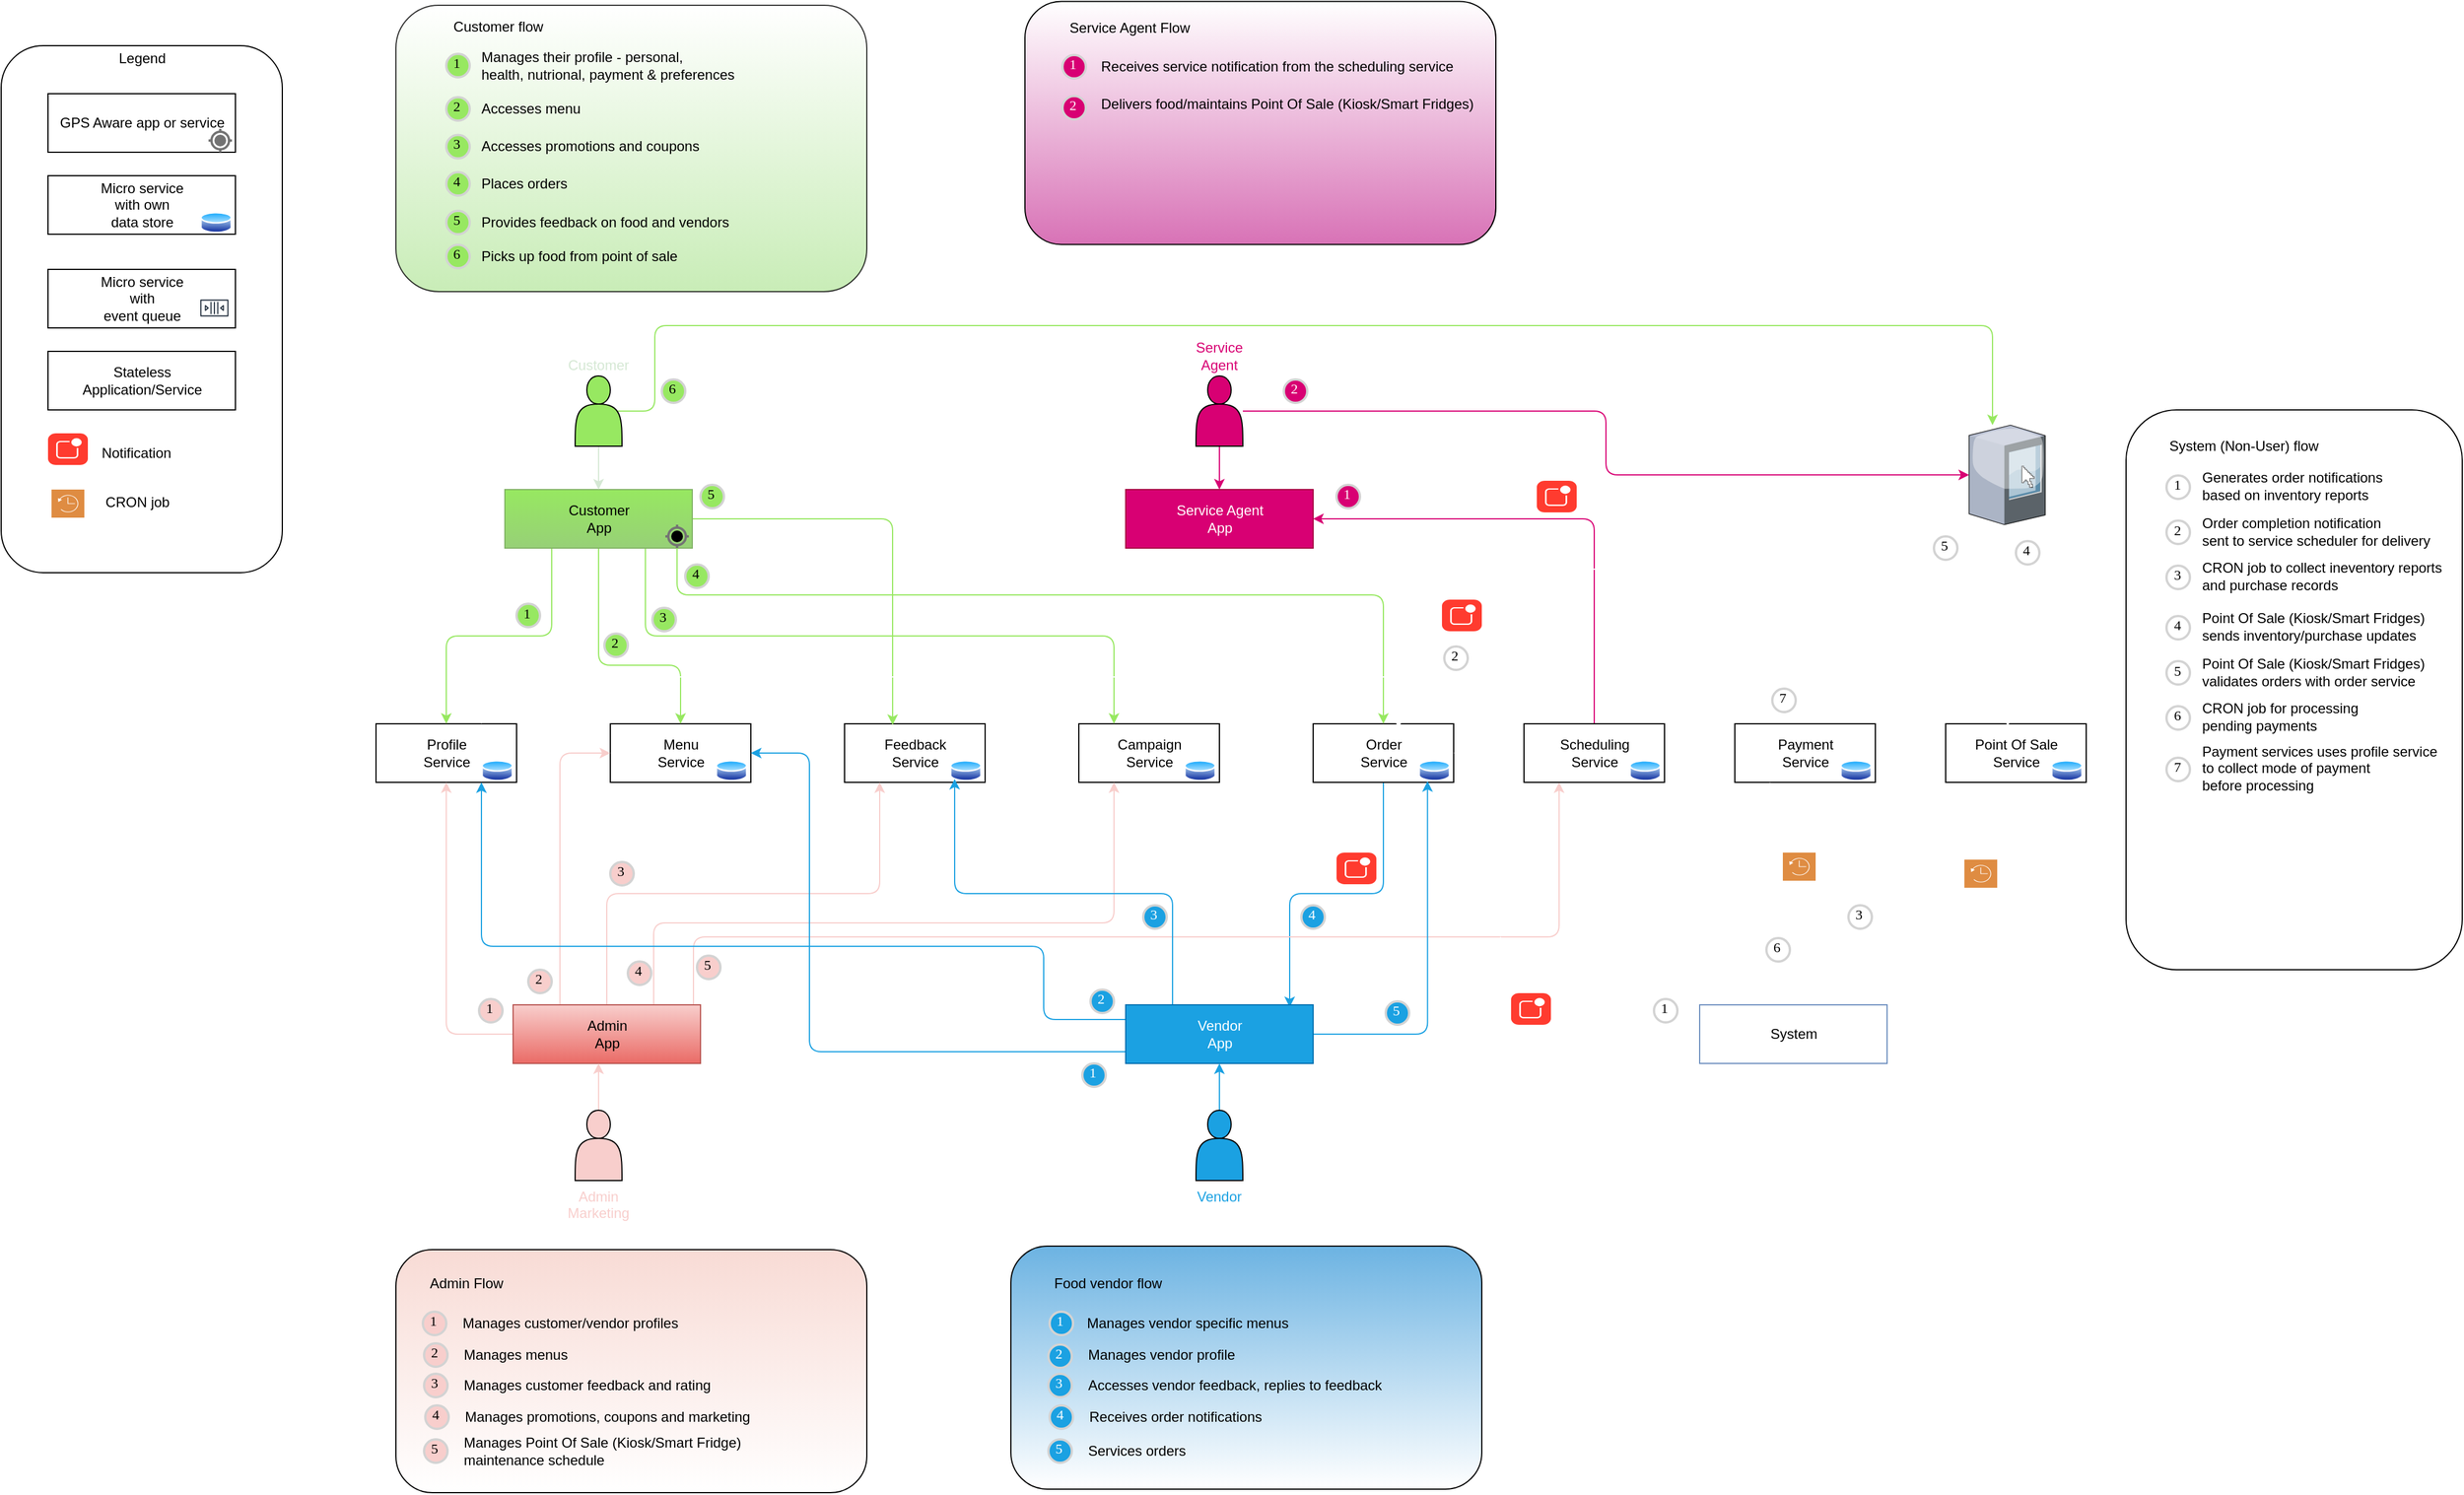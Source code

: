 <mxfile version="13.6.5">
    <diagram id="EafCfjscLrXSABuNNEOU" name="Page-1">
        <mxGraphModel dx="1949" dy="1140" grid="0" gridSize="10" guides="1" tooltips="1" connect="1" arrows="1" fold="1" page="1" pageScale="1" pageWidth="1920" pageHeight="1200" math="0" shadow="0">
            <root>
                <mxCell id="0"/>
                <mxCell id="1" parent="0"/>
                <mxCell id="66" value="" style="icon;html=1;labelBackgroundColor=none;labelPosition=center;verticalLabelPosition=bottom;align=center;verticalAlign=top;strokeColor=#000000;fillColor=#FFFFFF;fontColor=#FFFFFF;" parent="1" vertex="1">
                    <mxGeometry x="60" y="80" width="240" height="450" as="geometry"/>
                </mxCell>
                <mxCell id="67" value="Profile&lt;br&gt;Service" style="html=1;dashed=0;whitespace=wrap;strokeColor=#000000;fillColor=#FFFFFF;fontColor=#000000;" parent="1" vertex="1">
                    <mxGeometry x="380" y="659" width="120" height="50" as="geometry"/>
                </mxCell>
                <mxCell id="68" value="Menu&lt;br&gt;Service" style="html=1;dashed=0;whitespace=wrap;strokeColor=#000000;fillColor=#FFFFFF;fontColor=#000000;" parent="1" vertex="1">
                    <mxGeometry x="580" y="659" width="120" height="50" as="geometry"/>
                </mxCell>
                <mxCell id="69" value="" style="aspect=fixed;perimeter=ellipsePerimeter;html=1;align=center;shadow=0;dashed=0;spacingTop=3;image;image=img/lib/active_directory/database.svg;strokeColor=#000000;fillColor=#FFFFFF;fontColor=#000000;" parent="1" vertex="1">
                    <mxGeometry x="470" y="689" width="27.03" height="20" as="geometry"/>
                </mxCell>
                <mxCell id="70" value="" style="aspect=fixed;perimeter=ellipsePerimeter;html=1;align=center;shadow=0;dashed=0;spacingTop=3;image;image=img/lib/active_directory/database.svg;strokeColor=#000000;fillColor=#FFFFFF;fontColor=#000000;" parent="1" vertex="1">
                    <mxGeometry x="670" y="689" width="27.03" height="20" as="geometry"/>
                </mxCell>
                <mxCell id="71" value="Feedback&lt;br&gt;Service" style="html=1;dashed=0;whitespace=wrap;strokeColor=#000000;fillColor=#FFFFFF;fontColor=#000000;" parent="1" vertex="1">
                    <mxGeometry x="780" y="659" width="120" height="50" as="geometry"/>
                </mxCell>
                <mxCell id="72" value="" style="aspect=fixed;perimeter=ellipsePerimeter;html=1;align=center;shadow=0;dashed=0;spacingTop=3;image;image=img/lib/active_directory/database.svg;strokeColor=#000000;fillColor=#FFFFFF;fontColor=#000000;" parent="1" vertex="1">
                    <mxGeometry x="870" y="689" width="27.03" height="20" as="geometry"/>
                </mxCell>
                <mxCell id="73" value="Campaign&lt;br&gt;Service" style="html=1;dashed=0;whitespace=wrap;strokeColor=#000000;fillColor=#FFFFFF;fontColor=#000000;" parent="1" vertex="1">
                    <mxGeometry x="980" y="659" width="120" height="50" as="geometry"/>
                </mxCell>
                <mxCell id="74" value="" style="aspect=fixed;perimeter=ellipsePerimeter;html=1;align=center;shadow=0;dashed=0;spacingTop=3;image;image=img/lib/active_directory/database.svg;strokeColor=#000000;fillColor=#FFFFFF;fontColor=#000000;" parent="1" vertex="1">
                    <mxGeometry x="1070" y="689" width="27.03" height="20" as="geometry"/>
                </mxCell>
                <mxCell id="75" style="edgeStyle=orthogonalEdgeStyle;rounded=1;orthogonalLoop=1;jettySize=auto;html=1;entryX=0.875;entryY=0.04;entryDx=0;entryDy=0;entryPerimeter=0;startArrow=none;startFill=0;endArrow=classic;endFill=1;fontColor=#000000;strokeColor=#1BA1E2;" parent="1" source="77" target="93" edge="1">
                    <mxGeometry relative="1" as="geometry"/>
                </mxCell>
                <mxCell id="76" style="edgeStyle=orthogonalEdgeStyle;rounded=1;orthogonalLoop=1;jettySize=auto;html=1;exitX=0.75;exitY=0;exitDx=0;exitDy=0;entryX=0.25;entryY=0;entryDx=0;entryDy=0;startArrow=none;startFill=0;endArrow=classic;endFill=1;fontColor=#000000;strokeColor=#FFFFFF;dashed=1;" parent="1" source="77" target="119" edge="1">
                    <mxGeometry relative="1" as="geometry">
                        <Array as="points">
                            <mxPoint x="1270" y="589"/>
                            <mxPoint x="1390" y="589"/>
                        </Array>
                    </mxGeometry>
                </mxCell>
                <mxCell id="77" value="Order&lt;br&gt;Service" style="html=1;dashed=0;whitespace=wrap;strokeColor=#000000;fillColor=#FFFFFF;fontColor=#000000;" parent="1" vertex="1">
                    <mxGeometry x="1180" y="659" width="120" height="50" as="geometry"/>
                </mxCell>
                <mxCell id="78" value="" style="aspect=fixed;perimeter=ellipsePerimeter;html=1;align=center;shadow=0;dashed=0;spacingTop=3;image;image=img/lib/active_directory/database.svg;strokeColor=#000000;fillColor=#FFFFFF;fontColor=#000000;" parent="1" vertex="1">
                    <mxGeometry x="1270" y="689" width="27.03" height="20" as="geometry"/>
                </mxCell>
                <mxCell id="79" style="edgeStyle=orthogonalEdgeStyle;orthogonalLoop=1;jettySize=auto;html=1;entryX=0.5;entryY=0;entryDx=0;entryDy=0;startArrow=none;startFill=0;endArrow=classic;endFill=1;fontColor=#000000;rounded=1;strokeColor=#97E861;" parent="1" source="83" target="67" edge="1">
                    <mxGeometry relative="1" as="geometry">
                        <Array as="points">
                            <mxPoint x="530" y="584"/>
                            <mxPoint x="440" y="584"/>
                        </Array>
                    </mxGeometry>
                </mxCell>
                <mxCell id="80" style="edgeStyle=orthogonalEdgeStyle;rounded=1;orthogonalLoop=1;jettySize=auto;html=1;exitX=0.5;exitY=1;exitDx=0;exitDy=0;entryX=0.5;entryY=0;entryDx=0;entryDy=0;startArrow=none;startFill=0;endArrow=classic;endFill=1;fontColor=#000000;strokeColor=#97E861;" parent="1" source="83" target="68" edge="1">
                    <mxGeometry relative="1" as="geometry">
                        <Array as="points">
                            <mxPoint x="570" y="609"/>
                            <mxPoint x="640" y="609"/>
                        </Array>
                    </mxGeometry>
                </mxCell>
                <mxCell id="81" style="edgeStyle=orthogonalEdgeStyle;rounded=1;orthogonalLoop=1;jettySize=auto;html=1;entryX=0.342;entryY=0.02;entryDx=0;entryDy=0;entryPerimeter=0;startArrow=none;startFill=0;endArrow=classic;endFill=1;fontColor=#000000;strokeColor=#97E861;" parent="1" source="83" target="71" edge="1">
                    <mxGeometry relative="1" as="geometry"/>
                </mxCell>
                <mxCell id="82" style="edgeStyle=orthogonalEdgeStyle;rounded=1;orthogonalLoop=1;jettySize=auto;html=1;exitX=0.75;exitY=1;exitDx=0;exitDy=0;entryX=0.25;entryY=0;entryDx=0;entryDy=0;startArrow=none;startFill=0;endArrow=classic;endFill=1;fontColor=#000000;strokeColor=#97E861;" parent="1" source="83" target="73" edge="1">
                    <mxGeometry relative="1" as="geometry">
                        <Array as="points">
                            <mxPoint x="610" y="584"/>
                            <mxPoint x="1010" y="584"/>
                        </Array>
                    </mxGeometry>
                </mxCell>
                <mxCell id="83" value="Customer&lt;br&gt;App" style="html=1;dashed=0;whitespace=wrap;strokeColor=#82b366;gradientColor=#97d077;fontColor=#000000;fillColor=#97E861;" parent="1" vertex="1">
                    <mxGeometry x="490" y="459" width="160" height="50" as="geometry"/>
                </mxCell>
                <mxCell id="84" style="edgeStyle=orthogonalEdgeStyle;rounded=1;orthogonalLoop=1;jettySize=auto;html=1;entryX=0.5;entryY=1;entryDx=0;entryDy=0;startArrow=none;startFill=0;endArrow=classic;endFill=1;fontColor=#000000;strokeColor=#F8CECC;" parent="1" source="88" target="67" edge="1">
                    <mxGeometry relative="1" as="geometry">
                        <Array as="points">
                            <mxPoint x="440" y="924"/>
                        </Array>
                    </mxGeometry>
                </mxCell>
                <mxCell id="85" style="edgeStyle=orthogonalEdgeStyle;rounded=1;orthogonalLoop=1;jettySize=auto;html=1;exitX=0.25;exitY=0;exitDx=0;exitDy=0;entryX=0;entryY=0.5;entryDx=0;entryDy=0;startArrow=none;startFill=0;endArrow=classic;endFill=1;fontColor=#000000;strokeColor=#F8CECC;" parent="1" source="88" target="68" edge="1">
                    <mxGeometry relative="1" as="geometry"/>
                </mxCell>
                <mxCell id="86" style="edgeStyle=orthogonalEdgeStyle;rounded=1;orthogonalLoop=1;jettySize=auto;html=1;exitX=0.5;exitY=0;exitDx=0;exitDy=0;entryX=0.25;entryY=1;entryDx=0;entryDy=0;startArrow=none;startFill=0;endArrow=classic;endFill=1;fontColor=#000000;strokeColor=#F8CECC;" parent="1" source="88" target="71" edge="1">
                    <mxGeometry relative="1" as="geometry"/>
                </mxCell>
                <mxCell id="87" style="edgeStyle=orthogonalEdgeStyle;rounded=1;orthogonalLoop=1;jettySize=auto;html=1;exitX=0.75;exitY=0;exitDx=0;exitDy=0;entryX=0.25;entryY=1;entryDx=0;entryDy=0;startArrow=none;startFill=0;endArrow=classic;endFill=1;fontColor=#000000;strokeColor=#F8CECC;" parent="1" source="88" target="73" edge="1">
                    <mxGeometry relative="1" as="geometry">
                        <Array as="points">
                            <mxPoint x="617" y="829"/>
                            <mxPoint x="1010" y="829"/>
                        </Array>
                    </mxGeometry>
                </mxCell>
                <mxCell id="257" style="edgeStyle=orthogonalEdgeStyle;rounded=1;orthogonalLoop=1;jettySize=auto;html=1;entryX=0.25;entryY=1;entryDx=0;entryDy=0;fontColor=#FFFFFF;strokeColor=#F8CECC;" parent="1" source="88" target="119" edge="1">
                    <mxGeometry relative="1" as="geometry">
                        <Array as="points">
                            <mxPoint x="651" y="841"/>
                            <mxPoint x="1390" y="841"/>
                        </Array>
                    </mxGeometry>
                </mxCell>
                <mxCell id="88" value="Admin&lt;br&gt;App" style="html=1;dashed=0;whitespace=wrap;strokeColor=#b85450;fillColor=#f8cecc;gradientColor=#ea6b66;fontColor=#000000;" parent="1" vertex="1">
                    <mxGeometry x="497.03" y="899" width="160" height="50" as="geometry"/>
                </mxCell>
                <mxCell id="89" style="edgeStyle=orthogonalEdgeStyle;rounded=1;orthogonalLoop=1;jettySize=auto;html=1;exitX=0.25;exitY=0;exitDx=0;exitDy=0;entryX=0;entryY=1;entryDx=0;entryDy=0;startArrow=none;startFill=0;endArrow=classic;endFill=1;fontColor=#000000;strokeColor=#1BA1E2;" parent="1" source="93" target="72" edge="1">
                    <mxGeometry relative="1" as="geometry"/>
                </mxCell>
                <mxCell id="90" style="edgeStyle=orthogonalEdgeStyle;rounded=1;orthogonalLoop=1;jettySize=auto;html=1;entryX=0.25;entryY=1;entryDx=0;entryDy=0;startArrow=none;startFill=0;endArrow=classic;endFill=1;fontColor=#000000;strokeColor=#1BA1E2;" parent="1" source="93" target="78" edge="1">
                    <mxGeometry relative="1" as="geometry"/>
                </mxCell>
                <mxCell id="91" style="edgeStyle=orthogonalEdgeStyle;rounded=1;orthogonalLoop=1;jettySize=auto;html=1;entryX=1;entryY=0.5;entryDx=0;entryDy=0;startArrow=none;startFill=0;endArrow=classic;endFill=1;fontColor=#000000;strokeColor=#1BA1E2;" parent="1" source="93" target="68" edge="1">
                    <mxGeometry relative="1" as="geometry">
                        <Array as="points">
                            <mxPoint x="750" y="939"/>
                            <mxPoint x="750" y="684"/>
                        </Array>
                    </mxGeometry>
                </mxCell>
                <mxCell id="92" style="edgeStyle=orthogonalEdgeStyle;rounded=1;orthogonalLoop=1;jettySize=auto;html=1;exitX=0;exitY=0.25;exitDx=0;exitDy=0;entryX=0.75;entryY=1;entryDx=0;entryDy=0;startArrow=none;startFill=0;endArrow=classic;endFill=1;fontColor=#000000;strokeColor=#1BA1E2;" parent="1" source="93" target="67" edge="1">
                    <mxGeometry relative="1" as="geometry">
                        <Array as="points">
                            <mxPoint x="950" y="912"/>
                            <mxPoint x="950" y="849"/>
                            <mxPoint x="470" y="849"/>
                        </Array>
                    </mxGeometry>
                </mxCell>
                <mxCell id="93" value="Vendor&lt;br&gt;App" style="html=1;dashed=0;whitespace=wrap;strokeColor=#006EAF;fillColor=#1ba1e2;fontColor=#ffffff;" parent="1" vertex="1">
                    <mxGeometry x="1020" y="899" width="160" height="50" as="geometry"/>
                </mxCell>
                <mxCell id="94" style="edgeStyle=orthogonalEdgeStyle;rounded=1;orthogonalLoop=1;jettySize=auto;html=1;startArrow=none;startFill=0;endArrow=classic;endFill=1;fontColor=#000000;strokeColor=#97E861;" parent="1" source="95" target="77" edge="1">
                    <mxGeometry relative="1" as="geometry">
                        <Array as="points">
                            <mxPoint x="637" y="549"/>
                            <mxPoint x="1240" y="549"/>
                        </Array>
                    </mxGeometry>
                </mxCell>
                <mxCell id="95" value="" style="dashed=0;aspect=fixed;verticalLabelPosition=bottom;verticalAlign=top;align=center;shape=mxgraph.gmdl.gps;strokeColor=#737373;shadow=0;strokeWidth=2;fontColor=#000000;fillColor=#000000;" parent="1" vertex="1">
                    <mxGeometry x="627.03" y="489" width="20" height="20" as="geometry"/>
                </mxCell>
                <mxCell id="96" value="GPS Aware app or service" style="html=1;dashed=0;whitespace=wrap;strokeColor=#000000;fillColor=#FFFFFF;fontColor=#000000;" parent="1" vertex="1">
                    <mxGeometry x="100" y="121" width="160" height="50" as="geometry"/>
                </mxCell>
                <mxCell id="97" value="" style="dashed=0;aspect=fixed;verticalLabelPosition=bottom;verticalAlign=top;align=center;shape=mxgraph.gmdl.gps;strokeColor=#737373;fillColor=#737373;shadow=0;strokeWidth=2;fontColor=#000000;" parent="1" vertex="1">
                    <mxGeometry x="237.03" y="151" width="20" height="20" as="geometry"/>
                </mxCell>
                <mxCell id="98" value="Micro service&lt;br&gt;with own &lt;br&gt;data store" style="html=1;dashed=0;whitespace=wrap;strokeColor=#000000;fillColor=#FFFFFF;fontColor=#000000;" parent="1" vertex="1">
                    <mxGeometry x="100" y="191" width="160" height="50" as="geometry"/>
                </mxCell>
                <mxCell id="99" value="" style="aspect=fixed;perimeter=ellipsePerimeter;html=1;align=center;shadow=0;dashed=0;spacingTop=3;image;image=img/lib/active_directory/database.svg;strokeColor=#000000;fillColor=#FFFFFF;fontColor=#000000;" parent="1" vertex="1">
                    <mxGeometry x="230" y="221" width="27.03" height="20" as="geometry"/>
                </mxCell>
                <mxCell id="100" value="Micro service&lt;br&gt;with&lt;br&gt;event queue" style="html=1;dashed=0;whitespace=wrap;strokeColor=#000000;fillColor=#FFFFFF;fontColor=#000000;" parent="1" vertex="1">
                    <mxGeometry x="100" y="271" width="160" height="50" as="geometry"/>
                </mxCell>
                <mxCell id="101" value="" style="outlineConnect=0;fontColor=#232F3E;gradientColor=none;strokeColor=#232F3E;fillColor=#ffffff;dashed=0;verticalLabelPosition=bottom;verticalAlign=top;align=center;html=1;fontSize=12;fontStyle=0;aspect=fixed;shape=mxgraph.aws4.resourceIcon;resIcon=mxgraph.aws4.queue;" parent="1" vertex="1">
                    <mxGeometry x="227.03" y="289" width="30" height="30" as="geometry"/>
                </mxCell>
                <mxCell id="102" value="Legend" style="text;html=1;align=center;verticalAlign=middle;resizable=0;points=[];autosize=1;fontColor=#000000;" parent="1" vertex="1">
                    <mxGeometry x="150" y="81" width="60" height="20" as="geometry"/>
                </mxCell>
                <mxCell id="103" value="Stateless&lt;br&gt;Application/Service" style="html=1;dashed=0;whitespace=wrap;strokeColor=#000000;fillColor=#FFFFFF;fontColor=#000000;" parent="1" vertex="1">
                    <mxGeometry x="100" y="341" width="160" height="50" as="geometry"/>
                </mxCell>
                <mxCell id="104" style="edgeStyle=orthogonalEdgeStyle;rounded=1;orthogonalLoop=1;jettySize=auto;html=1;entryX=0.5;entryY=0;entryDx=0;entryDy=0;startArrow=none;startFill=0;endArrow=classic;endFill=1;fontColor=#D5E8D4;strokeColor=#D5E8D4;" parent="1" source="106" target="83" edge="1">
                    <mxGeometry relative="1" as="geometry"/>
                </mxCell>
                <mxCell id="105" style="edgeStyle=orthogonalEdgeStyle;rounded=1;orthogonalLoop=1;jettySize=auto;html=1;startArrow=none;startFill=0;endArrow=classic;endFill=1;fontColor=#000000;exitX=0.9;exitY=0.5;exitDx=0;exitDy=0;exitPerimeter=0;strokeColor=#97E861;" parent="1" source="106" target="124" edge="1">
                    <mxGeometry relative="1" as="geometry">
                        <Array as="points">
                            <mxPoint x="618" y="392"/>
                            <mxPoint x="618" y="319"/>
                            <mxPoint x="1760" y="319"/>
                        </Array>
                        <mxPoint x="618" y="452" as="sourcePoint"/>
                    </mxGeometry>
                </mxCell>
                <mxCell id="106" value="Customer" style="shape=actor;whiteSpace=wrap;html=1;sketch=0;strokeColor=#000000;labelPosition=center;verticalLabelPosition=top;align=center;verticalAlign=bottom;fontColor=#D5E8D4;fillColor=#97E861;" parent="1" vertex="1">
                    <mxGeometry x="550" y="362" width="40" height="60" as="geometry"/>
                </mxCell>
                <mxCell id="107" style="edgeStyle=orthogonalEdgeStyle;rounded=1;orthogonalLoop=1;jettySize=auto;html=1;entryX=0.456;entryY=1;entryDx=0;entryDy=0;entryPerimeter=0;startArrow=none;startFill=0;endArrow=classic;endFill=1;fontColor=#F8CECC;strokeColor=#F8CECC;" parent="1" source="108" target="88" edge="1">
                    <mxGeometry relative="1" as="geometry"/>
                </mxCell>
                <mxCell id="108" value="Admin&lt;br&gt;Marketing" style="shape=actor;whiteSpace=wrap;html=1;sketch=0;strokeColor=#000000;labelPosition=center;verticalLabelPosition=bottom;align=center;verticalAlign=top;fillColor=#F8CECC;fontColor=#F8CECC;" parent="1" vertex="1">
                    <mxGeometry x="550" y="989" width="40" height="60" as="geometry"/>
                </mxCell>
                <mxCell id="109" style="edgeStyle=orthogonalEdgeStyle;rounded=1;orthogonalLoop=1;jettySize=auto;html=1;entryX=0.5;entryY=1;entryDx=0;entryDy=0;startArrow=none;startFill=0;endArrow=classic;endFill=1;fontColor=#1BA1E2;strokeColor=#1BA1E2;" parent="1" source="110" target="93" edge="1">
                    <mxGeometry relative="1" as="geometry"/>
                </mxCell>
                <mxCell id="110" value="Vendor" style="shape=actor;whiteSpace=wrap;html=1;sketch=0;strokeColor=#000000;labelPosition=center;verticalLabelPosition=bottom;align=center;verticalAlign=top;fillColor=#1BA1E2;fontColor=#1BA1E2;" parent="1" vertex="1">
                    <mxGeometry x="1080" y="989" width="40" height="60" as="geometry"/>
                </mxCell>
                <mxCell id="111" value="Service Agent&lt;br&gt;App" style="html=1;dashed=0;whitespace=wrap;strokeColor=#A50040;fillColor=#d80073;fontColor=#ffffff;" parent="1" vertex="1">
                    <mxGeometry x="1020" y="459" width="160" height="50" as="geometry"/>
                </mxCell>
                <mxCell id="112" style="edgeStyle=orthogonalEdgeStyle;rounded=1;orthogonalLoop=1;jettySize=auto;html=1;entryX=0.5;entryY=0;entryDx=0;entryDy=0;startArrow=none;startFill=0;endArrow=classic;endFill=1;fontColor=#000000;strokeColor=#D80073;" parent="1" source="114" target="111" edge="1">
                    <mxGeometry relative="1" as="geometry"/>
                </mxCell>
                <mxCell id="113" style="edgeStyle=orthogonalEdgeStyle;rounded=1;orthogonalLoop=1;jettySize=auto;html=1;startArrow=none;startFill=0;endArrow=classic;endFill=1;fontColor=#000000;strokeColor=#D80073;" parent="1" source="114" target="124" edge="1">
                    <mxGeometry relative="1" as="geometry"/>
                </mxCell>
                <mxCell id="114" value="Service&lt;br&gt;Agent" style="shape=actor;whiteSpace=wrap;html=1;sketch=0;strokeColor=#000000;labelPosition=center;verticalLabelPosition=top;align=center;verticalAlign=bottom;fillColor=#D80073;fontColor=#D80073;" parent="1" vertex="1">
                    <mxGeometry x="1080" y="362" width="40" height="60" as="geometry"/>
                </mxCell>
                <mxCell id="115" style="edgeStyle=orthogonalEdgeStyle;rounded=1;orthogonalLoop=1;jettySize=auto;html=1;entryX=0.75;entryY=0;entryDx=0;entryDy=0;startArrow=none;startFill=0;endArrow=classic;endFill=1;strokeColor=#FFFFFF;fontColor=#000000;" parent="1" source="116" target="67" edge="1">
                    <mxGeometry relative="1" as="geometry">
                        <Array as="points">
                            <mxPoint x="1600" y="619"/>
                            <mxPoint x="470" y="619"/>
                        </Array>
                    </mxGeometry>
                </mxCell>
                <mxCell id="116" value="Payment&lt;br&gt;Service" style="html=1;dashed=0;whitespace=wrap;strokeColor=#000000;fillColor=#FFFFFF;fontColor=#000000;" parent="1" vertex="1">
                    <mxGeometry x="1540" y="659" width="120" height="50" as="geometry"/>
                </mxCell>
                <mxCell id="117" value="" style="aspect=fixed;perimeter=ellipsePerimeter;html=1;align=center;shadow=0;dashed=0;spacingTop=3;image;image=img/lib/active_directory/database.svg;strokeColor=#000000;fillColor=#FFFFFF;fontColor=#000000;" parent="1" vertex="1">
                    <mxGeometry x="1630" y="689" width="27.03" height="20" as="geometry"/>
                </mxCell>
                <mxCell id="118" style="edgeStyle=orthogonalEdgeStyle;rounded=1;orthogonalLoop=1;jettySize=auto;html=1;entryX=1;entryY=0.5;entryDx=0;entryDy=0;startArrow=none;startFill=0;endArrow=classic;endFill=1;fontColor=#000000;strokeColor=#D80073;" parent="1" source="119" target="111" edge="1">
                    <mxGeometry relative="1" as="geometry">
                        <Array as="points">
                            <mxPoint x="1420" y="484"/>
                        </Array>
                    </mxGeometry>
                </mxCell>
                <mxCell id="119" value="Scheduling&lt;br&gt;Service" style="html=1;dashed=0;whitespace=wrap;strokeColor=#000000;fillColor=#FFFFFF;fontColor=#000000;" parent="1" vertex="1">
                    <mxGeometry x="1360" y="659" width="120" height="50" as="geometry"/>
                </mxCell>
                <mxCell id="120" value="" style="aspect=fixed;perimeter=ellipsePerimeter;html=1;align=center;shadow=0;dashed=0;spacingTop=3;image;image=img/lib/active_directory/database.svg;strokeColor=#000000;fillColor=#FFFFFF;fontColor=#000000;" parent="1" vertex="1">
                    <mxGeometry x="1450" y="689" width="27.03" height="20" as="geometry"/>
                </mxCell>
                <mxCell id="121" value="Point Of Sale&lt;br&gt;Service" style="html=1;dashed=0;whitespace=wrap;strokeColor=#000000;fillColor=#FFFFFF;fontColor=#000000;" parent="1" vertex="1">
                    <mxGeometry x="1720" y="659" width="120" height="50" as="geometry"/>
                </mxCell>
                <mxCell id="122" value="" style="aspect=fixed;perimeter=ellipsePerimeter;html=1;align=center;shadow=0;dashed=0;spacingTop=3;image;image=img/lib/active_directory/database.svg;strokeColor=#000000;fillColor=#FFFFFF;fontColor=#000000;" parent="1" vertex="1">
                    <mxGeometry x="1810" y="689" width="27.03" height="20" as="geometry"/>
                </mxCell>
                <mxCell id="123" style="edgeStyle=orthogonalEdgeStyle;rounded=1;orthogonalLoop=1;jettySize=auto;html=1;entryX=0.442;entryY=0.04;entryDx=0;entryDy=0;entryPerimeter=0;dashed=1;startArrow=none;startFill=0;endArrow=classic;endFill=1;strokeColor=#FFFFFF;fontColor=#000000;" parent="1" source="124" target="121" edge="1">
                    <mxGeometry relative="1" as="geometry"/>
                </mxCell>
                <mxCell id="184" style="edgeStyle=orthogonalEdgeStyle;rounded=0;orthogonalLoop=1;jettySize=auto;html=1;entryX=0.608;entryY=0.073;entryDx=0;entryDy=0;entryPerimeter=0;fontColor=#000000;strokeColor=#FFFFFF;" parent="1" source="124" target="77" edge="1">
                    <mxGeometry relative="1" as="geometry">
                        <Array as="points">
                            <mxPoint x="1740" y="527"/>
                            <mxPoint x="1253" y="527"/>
                        </Array>
                    </mxGeometry>
                </mxCell>
                <mxCell id="124" value="Point Of Sale" style="verticalLabelPosition=top;aspect=fixed;html=1;verticalAlign=bottom;strokeColor=none;align=right;outlineConnect=0;shape=mxgraph.citrix.kiosk;sketch=0;fontColor=#FFFFFF;labelPosition=left;fillColor=#848D99;" parent="1" vertex="1">
                    <mxGeometry x="1740" y="404" width="65" height="85" as="geometry"/>
                </mxCell>
                <mxCell id="125" style="edgeStyle=orthogonalEdgeStyle;rounded=1;orthogonalLoop=1;jettySize=auto;html=1;exitX=0.75;exitY=0;exitDx=0;exitDy=0;entryX=0.425;entryY=1.06;entryDx=0;entryDy=0;entryPerimeter=0;startArrow=none;startFill=0;endArrow=classic;endFill=1;strokeColor=#FFFFFF;fontColor=#000000;" parent="1" source="130" target="121" edge="1">
                    <mxGeometry relative="1" as="geometry"/>
                </mxCell>
                <mxCell id="127" style="edgeStyle=orthogonalEdgeStyle;rounded=1;orthogonalLoop=1;jettySize=auto;html=1;entryX=0.25;entryY=1;entryDx=0;entryDy=0;startArrow=none;startFill=0;endArrow=classic;endFill=1;strokeColor=#FFFFFF;fontColor=#000000;dashed=1;" parent="1" source="130" target="116" edge="1">
                    <mxGeometry relative="1" as="geometry"/>
                </mxCell>
                <mxCell id="129" style="edgeStyle=orthogonalEdgeStyle;rounded=1;orthogonalLoop=1;jettySize=auto;html=1;entryX=1;entryY=0.5;entryDx=0;entryDy=0;startArrow=none;startFill=0;endArrow=classic;endFill=1;strokeColor=#FFFFFF;fontColor=#000000;dashed=1;" parent="1" source="130" target="77" edge="1">
                    <mxGeometry relative="1" as="geometry">
                        <Array as="points">
                            <mxPoint x="1340" y="924"/>
                            <mxPoint x="1340" y="684"/>
                        </Array>
                    </mxGeometry>
                </mxCell>
                <mxCell id="130" value="System" style="html=1;dashed=0;whitespace=wrap;strokeColor=#6c8ebf;fontColor=#000000;fillColor=#FFFFFF;" parent="1" vertex="1">
                    <mxGeometry x="1510" y="899" width="160" height="50" as="geometry"/>
                </mxCell>
                <mxCell id="131" value="" style="html=1;strokeWidth=1;shadow=0;dashed=0;shape=mxgraph.ios7.misc.notification;fillColor=#FF3B2F;strokeColor=none;buttonText=;strokeColor2=#222222;fontColor=#222222;fontSize=8;verticalLabelPosition=bottom;verticalAlign=top;align=center;sketch=0;" parent="1" vertex="1">
                    <mxGeometry x="1349" y="889" width="34" height="27" as="geometry"/>
                </mxCell>
                <mxCell id="132" value="" style="html=1;strokeWidth=1;shadow=0;dashed=0;shape=mxgraph.ios7.misc.notification;fillColor=#FF3B2F;strokeColor=none;buttonText=;strokeColor2=#222222;fontColor=#222222;fontSize=8;verticalLabelPosition=bottom;verticalAlign=top;align=center;sketch=0;" parent="1" vertex="1">
                    <mxGeometry x="1290" y="553" width="34" height="27" as="geometry"/>
                </mxCell>
                <mxCell id="134" value="" style="html=1;strokeWidth=1;shadow=0;dashed=0;shape=mxgraph.ios7.misc.notification;fillColor=#FF3B2F;strokeColor=none;buttonText=;strokeColor2=#222222;fontColor=#222222;fontSize=8;verticalLabelPosition=bottom;verticalAlign=top;align=center;sketch=0;" parent="1" vertex="1">
                    <mxGeometry x="1371" y="451.5" width="34" height="27" as="geometry"/>
                </mxCell>
                <mxCell id="137" value="" style="pointerEvents=1;shadow=0;dashed=0;html=1;strokeColor=none;fillColor=#DF8C42;labelPosition=center;verticalLabelPosition=bottom;verticalAlign=top;align=center;outlineConnect=0;shape=mxgraph.veeam2.scheduled_backups;sketch=0;fontColor=#FFFFFF;" parent="1" vertex="1">
                    <mxGeometry x="1736" y="775" width="28" height="24" as="geometry"/>
                </mxCell>
                <mxCell id="138" value="1" style="ellipse;whiteSpace=wrap;html=1;aspect=fixed;strokeWidth=2;fontFamily=Tahoma;spacingBottom=4;spacingRight=2;strokeColor=#d3d3d3;fontColor=#000000;fillColor=#97E861;" parent="1" vertex="1">
                    <mxGeometry x="500" y="556.5" width="20" height="20" as="geometry"/>
                </mxCell>
                <mxCell id="139" value="2" style="ellipse;whiteSpace=wrap;html=1;aspect=fixed;strokeWidth=2;fontFamily=Tahoma;spacingBottom=4;spacingRight=2;strokeColor=#d3d3d3;fontColor=#000000;fillColor=#97E861;" parent="1" vertex="1">
                    <mxGeometry x="575" y="582" width="20" height="20" as="geometry"/>
                </mxCell>
                <mxCell id="141" value="3" style="ellipse;whiteSpace=wrap;html=1;aspect=fixed;strokeWidth=2;fontFamily=Tahoma;spacingBottom=4;spacingRight=2;strokeColor=#d3d3d3;fontColor=#000000;fillColor=#97E861;" parent="1" vertex="1">
                    <mxGeometry x="616" y="560" width="20" height="20" as="geometry"/>
                </mxCell>
                <mxCell id="142" value="4" style="ellipse;whiteSpace=wrap;html=1;aspect=fixed;strokeWidth=2;fontFamily=Tahoma;spacingBottom=4;spacingRight=2;strokeColor=#d3d3d3;fontColor=#000000;fillColor=#97E861;" parent="1" vertex="1">
                    <mxGeometry x="644" y="523" width="20" height="20" as="geometry"/>
                </mxCell>
                <mxCell id="143" value="5" style="ellipse;whiteSpace=wrap;html=1;aspect=fixed;strokeWidth=2;fontFamily=Tahoma;spacingBottom=4;spacingRight=2;strokeColor=#d3d3d3;fontColor=#000000;fillColor=#97E861;" parent="1" vertex="1">
                    <mxGeometry x="657.03" y="455" width="20" height="20" as="geometry"/>
                </mxCell>
                <mxCell id="144" value="6" style="ellipse;whiteSpace=wrap;html=1;aspect=fixed;strokeWidth=2;fontFamily=Tahoma;spacingBottom=4;spacingRight=2;strokeColor=#d3d3d3;fontColor=#000000;fillColor=#97E861;" parent="1" vertex="1">
                    <mxGeometry x="624" y="365" width="20" height="20" as="geometry"/>
                </mxCell>
                <mxCell id="145" value="1" style="ellipse;whiteSpace=wrap;html=1;aspect=fixed;strokeWidth=2;fontFamily=Tahoma;spacingBottom=4;spacingRight=2;strokeColor=#d3d3d3;fontColor=#000000;fillColor=#F8CECC;" parent="1" vertex="1">
                    <mxGeometry x="468" y="894" width="20" height="20" as="geometry"/>
                </mxCell>
                <mxCell id="146" value="2" style="ellipse;whiteSpace=wrap;html=1;aspect=fixed;strokeWidth=2;fontFamily=Tahoma;spacingBottom=4;spacingRight=2;strokeColor=#d3d3d3;fontColor=#000000;fillColor=#F8CECC;" parent="1" vertex="1">
                    <mxGeometry x="510" y="869" width="20" height="20" as="geometry"/>
                </mxCell>
                <mxCell id="148" value="3" style="ellipse;whiteSpace=wrap;html=1;aspect=fixed;strokeWidth=2;fontFamily=Tahoma;spacingBottom=4;spacingRight=2;strokeColor=#d3d3d3;fontColor=#000000;fillColor=#F8CECC;" parent="1" vertex="1">
                    <mxGeometry x="580" y="777" width="20" height="20" as="geometry"/>
                </mxCell>
                <mxCell id="149" value="4" style="ellipse;whiteSpace=wrap;html=1;aspect=fixed;strokeWidth=2;fontFamily=Tahoma;spacingBottom=4;spacingRight=2;strokeColor=#d3d3d3;fontColor=#000000;fillColor=#F8CECC;" parent="1" vertex="1">
                    <mxGeometry x="595" y="862" width="20" height="20" as="geometry"/>
                </mxCell>
                <mxCell id="150" value="1" style="ellipse;whiteSpace=wrap;html=1;aspect=fixed;strokeWidth=2;fontFamily=Tahoma;spacingBottom=4;spacingRight=2;strokeColor=#d3d3d3;fillColor=#1BA1E2;fontColor=#FFFFFF;" parent="1" vertex="1">
                    <mxGeometry x="983" y="949" width="20" height="20" as="geometry"/>
                </mxCell>
                <mxCell id="151" value="2" style="ellipse;whiteSpace=wrap;html=1;aspect=fixed;strokeWidth=2;fontFamily=Tahoma;spacingBottom=4;spacingRight=2;strokeColor=#d3d3d3;fillColor=#1BA1E2;fontColor=#FFFFFF;" parent="1" vertex="1">
                    <mxGeometry x="990" y="886" width="20" height="20" as="geometry"/>
                </mxCell>
                <mxCell id="152" value="3" style="ellipse;whiteSpace=wrap;html=1;aspect=fixed;strokeWidth=2;fontFamily=Tahoma;spacingBottom=4;spacingRight=2;strokeColor=#d3d3d3;fillColor=#1BA1E2;fontColor=#FFFFFF;" parent="1" vertex="1">
                    <mxGeometry x="1035" y="814" width="20" height="20" as="geometry"/>
                </mxCell>
                <mxCell id="153" value="4" style="ellipse;whiteSpace=wrap;html=1;aspect=fixed;strokeWidth=2;fontFamily=Tahoma;spacingBottom=4;spacingRight=2;strokeColor=#d3d3d3;fillColor=#1BA1E2;fontColor=#FFFFFF;" parent="1" vertex="1">
                    <mxGeometry x="1170" y="814" width="20" height="20" as="geometry"/>
                </mxCell>
                <mxCell id="154" value="5" style="ellipse;whiteSpace=wrap;html=1;aspect=fixed;strokeWidth=2;fontFamily=Tahoma;spacingBottom=4;spacingRight=2;strokeColor=#d3d3d3;fillColor=#1BA1E2;fontColor=#FFFFFF;" parent="1" vertex="1">
                    <mxGeometry x="1242" y="896" width="20" height="20" as="geometry"/>
                </mxCell>
                <mxCell id="155" value="1" style="ellipse;whiteSpace=wrap;html=1;aspect=fixed;strokeWidth=2;fontFamily=Tahoma;spacingBottom=4;spacingRight=2;strokeColor=#d3d3d3;fontColor=#FFFFFF;fillColor=#D80073;" parent="1" vertex="1">
                    <mxGeometry x="1200" y="455" width="20" height="20" as="geometry"/>
                </mxCell>
                <mxCell id="156" value="2" style="ellipse;whiteSpace=wrap;html=1;aspect=fixed;strokeWidth=2;fontFamily=Tahoma;spacingBottom=4;spacingRight=2;strokeColor=#d3d3d3;fontColor=#FFFFFF;fillColor=#D80073;" parent="1" vertex="1">
                    <mxGeometry x="1155" y="365" width="20" height="20" as="geometry"/>
                </mxCell>
                <mxCell id="157" value="1" style="ellipse;whiteSpace=wrap;html=1;aspect=fixed;strokeWidth=2;fontFamily=Tahoma;spacingBottom=4;spacingRight=2;strokeColor=#d3d3d3;fillColor=#FFFFFF;fontColor=#000000;" parent="1" vertex="1">
                    <mxGeometry x="1471" y="894" width="20" height="20" as="geometry"/>
                </mxCell>
                <mxCell id="160" value="6" style="ellipse;whiteSpace=wrap;html=1;aspect=fixed;strokeWidth=2;fontFamily=Tahoma;spacingBottom=4;spacingRight=2;strokeColor=#d3d3d3;fillColor=#FFFFFF;fontColor=#000000;" parent="1" vertex="1">
                    <mxGeometry x="1567" y="842" width="20" height="20" as="geometry"/>
                </mxCell>
                <mxCell id="161" value="3" style="ellipse;whiteSpace=wrap;html=1;aspect=fixed;strokeWidth=2;fontFamily=Tahoma;spacingBottom=4;spacingRight=2;strokeColor=#d3d3d3;fillColor=#FFFFFF;fontColor=#000000;" parent="1" vertex="1">
                    <mxGeometry x="1637.03" y="814" width="20" height="20" as="geometry"/>
                </mxCell>
                <mxCell id="163" value="7" style="ellipse;whiteSpace=wrap;html=1;aspect=fixed;strokeWidth=2;fontFamily=Tahoma;spacingBottom=4;spacingRight=2;strokeColor=#d3d3d3;fillColor=#FFFFFF;fontColor=#000000;" parent="1" vertex="1">
                    <mxGeometry x="1572" y="629" width="20" height="20" as="geometry"/>
                </mxCell>
                <mxCell id="164" value="2" style="ellipse;whiteSpace=wrap;html=1;aspect=fixed;strokeWidth=2;fontFamily=Tahoma;spacingBottom=4;spacingRight=2;strokeColor=#d3d3d3;fillColor=#FFFFFF;fontColor=#000000;" parent="1" vertex="1">
                    <mxGeometry x="1292" y="593" width="20" height="20" as="geometry"/>
                </mxCell>
                <mxCell id="165" value="4" style="ellipse;whiteSpace=wrap;html=1;aspect=fixed;strokeWidth=2;fontFamily=Tahoma;spacingBottom=4;spacingRight=2;strokeColor=#d3d3d3;fillColor=#FFFFFF;fontColor=#000000;" parent="1" vertex="1">
                    <mxGeometry x="1780" y="503" width="20" height="20" as="geometry"/>
                </mxCell>
                <mxCell id="167" value="" style="icon;html=1;labelBackgroundColor=none;labelPosition=center;verticalLabelPosition=bottom;align=center;verticalAlign=top;strokeColor=#000000;fontColor=#FFFFFF;gradientColor=#ffffff;gradientDirection=north;opacity=80;fillColor=#BBE8A5;" parent="1" vertex="1">
                    <mxGeometry x="397" y="45.5" width="402" height="244.5" as="geometry"/>
                </mxCell>
                <mxCell id="168" value="" style="icon;html=1;labelBackgroundColor=none;labelPosition=center;verticalLabelPosition=bottom;align=center;verticalAlign=top;strokeColor=#000000;fontColor=#FFFFFF;fillColor=#D872B6;gradientColor=#ffffff;gradientDirection=north;" parent="1" vertex="1">
                    <mxGeometry x="934" y="42.25" width="402" height="207.5" as="geometry"/>
                </mxCell>
                <mxCell id="169" value="" style="icon;html=1;labelBackgroundColor=none;labelPosition=center;verticalLabelPosition=bottom;align=center;verticalAlign=top;strokeColor=#000000;fontColor=#FFFFFF;gradientColor=#ffffff;fillColor=#F8DBD5;" parent="1" vertex="1">
                    <mxGeometry x="397" y="1108" width="402" height="207.5" as="geometry"/>
                </mxCell>
                <mxCell id="170" value="" style="icon;html=1;labelBackgroundColor=none;labelPosition=center;verticalLabelPosition=bottom;align=center;verticalAlign=top;strokeColor=#000000;fontColor=#FFFFFF;gradientColor=#ffffff;fillColor=#6CB3E2;" parent="1" vertex="1">
                    <mxGeometry x="922" y="1105" width="402" height="207.5" as="geometry"/>
                </mxCell>
                <mxCell id="171" value="" style="icon;html=1;labelBackgroundColor=none;labelPosition=center;verticalLabelPosition=bottom;align=center;verticalAlign=top;strokeColor=#000000;fillColor=#FFFFFF;fontColor=#FFFFFF;" parent="1" vertex="1">
                    <mxGeometry x="1874" y="391" width="287" height="478" as="geometry"/>
                </mxCell>
                <mxCell id="172" value="1" style="ellipse;whiteSpace=wrap;html=1;aspect=fixed;strokeWidth=2;fontFamily=Tahoma;spacingBottom=4;spacingRight=2;strokeColor=#d3d3d3;fontColor=#000000;fillColor=#97E861;" parent="1" vertex="1">
                    <mxGeometry x="440" y="87" width="20" height="20" as="geometry"/>
                </mxCell>
                <mxCell id="173" value="Manages their profile - personal, &lt;br&gt;health, nutrional, payment &amp;amp; preferences" style="text;html=1;align=left;verticalAlign=middle;resizable=0;points=[];autosize=1;fontColor=#000000;" parent="1" vertex="1">
                    <mxGeometry x="468" y="81" width="226" height="32" as="geometry"/>
                </mxCell>
                <mxCell id="174" value="2" style="ellipse;whiteSpace=wrap;html=1;aspect=fixed;strokeWidth=2;fontFamily=Tahoma;spacingBottom=4;spacingRight=2;strokeColor=#d3d3d3;fontColor=#000000;fillColor=#97E861;" parent="1" vertex="1">
                    <mxGeometry x="440" y="124" width="20" height="20" as="geometry"/>
                </mxCell>
                <mxCell id="175" value="Accesses menu" style="text;html=1;align=left;verticalAlign=middle;resizable=0;points=[];autosize=1;fontColor=#000000;" parent="1" vertex="1">
                    <mxGeometry x="468" y="125" width="95" height="18" as="geometry"/>
                </mxCell>
                <mxCell id="176" value="3" style="ellipse;whiteSpace=wrap;html=1;aspect=fixed;strokeWidth=2;fontFamily=Tahoma;spacingBottom=4;spacingRight=2;strokeColor=#d3d3d3;fontColor=#000000;fillColor=#97E861;" parent="1" vertex="1">
                    <mxGeometry x="440" y="156.25" width="20" height="20" as="geometry"/>
                </mxCell>
                <mxCell id="177" value="Accesses promotions and coupons" style="text;html=1;align=left;verticalAlign=middle;resizable=0;points=[];autosize=1;fontColor=#000000;" parent="1" vertex="1">
                    <mxGeometry x="468" y="157.25" width="196" height="18" as="geometry"/>
                </mxCell>
                <mxCell id="178" value="4" style="ellipse;whiteSpace=wrap;html=1;aspect=fixed;strokeWidth=2;fontFamily=Tahoma;spacingBottom=4;spacingRight=2;strokeColor=#d3d3d3;fontColor=#000000;fillColor=#97E861;" parent="1" vertex="1">
                    <mxGeometry x="440" y="188" width="20" height="20" as="geometry"/>
                </mxCell>
                <mxCell id="179" value="Places orders" style="text;html=1;align=left;verticalAlign=middle;resizable=0;points=[];autosize=1;fontColor=#000000;" parent="1" vertex="1">
                    <mxGeometry x="468" y="189" width="83" height="18" as="geometry"/>
                </mxCell>
                <mxCell id="180" value="5" style="ellipse;whiteSpace=wrap;html=1;aspect=fixed;strokeWidth=2;fontFamily=Tahoma;spacingBottom=4;spacingRight=2;strokeColor=#d3d3d3;fontColor=#000000;fillColor=#97E861;" parent="1" vertex="1">
                    <mxGeometry x="440" y="221" width="20" height="20" as="geometry"/>
                </mxCell>
                <mxCell id="181" value="Provides feedback on food and vendors" style="text;html=1;align=left;verticalAlign=middle;resizable=0;points=[];autosize=1;fontColor=#000000;" parent="1" vertex="1">
                    <mxGeometry x="468" y="222" width="221" height="18" as="geometry"/>
                </mxCell>
                <mxCell id="182" value="6" style="ellipse;whiteSpace=wrap;html=1;aspect=fixed;strokeWidth=2;fontFamily=Tahoma;spacingBottom=4;spacingRight=2;strokeColor=#d3d3d3;fontColor=#000000;fillColor=#97E861;" parent="1" vertex="1">
                    <mxGeometry x="440" y="250" width="20" height="20" as="geometry"/>
                </mxCell>
                <mxCell id="183" value="Picks up food from point of sale" style="text;html=1;align=left;verticalAlign=middle;resizable=0;points=[];autosize=1;fontColor=#000000;" parent="1" vertex="1">
                    <mxGeometry x="468" y="251" width="177" height="18" as="geometry"/>
                </mxCell>
                <mxCell id="185" value="5" style="ellipse;whiteSpace=wrap;html=1;aspect=fixed;strokeWidth=2;fontFamily=Tahoma;spacingBottom=4;spacingRight=2;strokeColor=#d3d3d3;fillColor=#FFFFFF;fontColor=#000000;" parent="1" vertex="1">
                    <mxGeometry x="1710" y="499" width="20" height="20" as="geometry"/>
                </mxCell>
                <mxCell id="186" value="Customer flow" style="text;html=1;align=center;verticalAlign=middle;resizable=0;points=[];autosize=1;fontColor=#000000;" parent="1" vertex="1">
                    <mxGeometry x="440.02" y="55" width="87" height="18" as="geometry"/>
                </mxCell>
                <mxCell id="188" value="Receives service notification from the scheduling service" style="text;html=1;align=left;verticalAlign=middle;resizable=0;points=[];autosize=1;fontColor=#000000;" parent="1" vertex="1">
                    <mxGeometry x="997" y="89" width="311" height="18" as="geometry"/>
                </mxCell>
                <mxCell id="190" value="Delivers food/maintains Point Of Sale (Kiosk/Smart Fridges)" style="text;html=1;align=left;verticalAlign=middle;resizable=0;points=[];autosize=1;fontColor=#000000;" parent="1" vertex="1">
                    <mxGeometry x="997" y="121" width="328" height="18" as="geometry"/>
                </mxCell>
                <mxCell id="199" value="Service Agent Flow" style="text;html=1;align=center;verticalAlign=middle;resizable=0;points=[];autosize=1;fontColor=#000000;" parent="1" vertex="1">
                    <mxGeometry x="966.02" y="56" width="113" height="18" as="geometry"/>
                </mxCell>
                <mxCell id="200" value="1" style="ellipse;whiteSpace=wrap;html=1;aspect=fixed;strokeWidth=2;fontFamily=Tahoma;spacingBottom=4;spacingRight=2;strokeColor=#d3d3d3;fontColor=#FFFFFF;fillColor=#D80073;" parent="1" vertex="1">
                    <mxGeometry x="966.02" y="88" width="20" height="20" as="geometry"/>
                </mxCell>
                <mxCell id="201" value="2" style="ellipse;whiteSpace=wrap;html=1;aspect=fixed;strokeWidth=2;fontFamily=Tahoma;spacingBottom=4;spacingRight=2;strokeColor=#d3d3d3;fontColor=#FFFFFF;fillColor=#D80073;" parent="1" vertex="1">
                    <mxGeometry x="966.02" y="123" width="20" height="20" as="geometry"/>
                </mxCell>
                <mxCell id="204" value="Manages customer/vendor profiles" style="text;html=1;align=left;verticalAlign=middle;resizable=0;points=[];autosize=1;fontColor=#000000;" parent="1" vertex="1">
                    <mxGeometry x="452" y="1162" width="194" height="18" as="geometry"/>
                </mxCell>
                <mxCell id="206" value="Admin Flow" style="text;html=1;align=left;verticalAlign=middle;resizable=0;points=[];autosize=1;fontColor=#000000;" parent="1" vertex="1">
                    <mxGeometry x="424.03" y="1128" width="73" height="18" as="geometry"/>
                </mxCell>
                <mxCell id="209" value="1" style="ellipse;whiteSpace=wrap;html=1;aspect=fixed;strokeWidth=2;fontFamily=Tahoma;spacingBottom=4;spacingRight=2;strokeColor=#d3d3d3;fontColor=#000000;fillColor=#F8CECC;" parent="1" vertex="1">
                    <mxGeometry x="420" y="1161" width="20" height="20" as="geometry"/>
                </mxCell>
                <mxCell id="210" value="Manages menus" style="text;html=1;align=left;verticalAlign=middle;resizable=0;points=[];autosize=1;fontColor=#000000;" parent="1" vertex="1">
                    <mxGeometry x="453.03" y="1189" width="99" height="18" as="geometry"/>
                </mxCell>
                <mxCell id="211" value="2" style="ellipse;whiteSpace=wrap;html=1;aspect=fixed;strokeWidth=2;fontFamily=Tahoma;spacingBottom=4;spacingRight=2;strokeColor=#d3d3d3;fontColor=#000000;fillColor=#F8CECC;" parent="1" vertex="1">
                    <mxGeometry x="421.03" y="1188" width="20" height="20" as="geometry"/>
                </mxCell>
                <mxCell id="212" value="Manages customer feedback and rating" style="text;html=1;align=left;verticalAlign=middle;resizable=0;points=[];autosize=1;fontColor=#000000;" parent="1" vertex="1">
                    <mxGeometry x="453.03" y="1215" width="221" height="18" as="geometry"/>
                </mxCell>
                <mxCell id="213" value="3" style="ellipse;whiteSpace=wrap;html=1;aspect=fixed;strokeWidth=2;fontFamily=Tahoma;spacingBottom=4;spacingRight=2;strokeColor=#d3d3d3;fontColor=#000000;fillColor=#F8CECC;" parent="1" vertex="1">
                    <mxGeometry x="421.03" y="1214" width="20" height="20" as="geometry"/>
                </mxCell>
                <mxCell id="214" value="Manages promotions, coupons and marketing" style="text;html=1;align=left;verticalAlign=middle;resizable=0;points=[];autosize=1;fontColor=#000000;" parent="1" vertex="1">
                    <mxGeometry x="454.06" y="1242" width="253" height="18" as="geometry"/>
                </mxCell>
                <mxCell id="215" value="4" style="ellipse;whiteSpace=wrap;html=1;aspect=fixed;strokeWidth=2;fontFamily=Tahoma;spacingBottom=4;spacingRight=2;strokeColor=#d3d3d3;fontColor=#000000;fillColor=#F8CECC;" parent="1" vertex="1">
                    <mxGeometry x="422.06" y="1241" width="20" height="20" as="geometry"/>
                </mxCell>
                <mxCell id="227" value="Manages vendor specific menus" style="text;html=1;align=left;verticalAlign=middle;resizable=0;points=[];autosize=1;fontColor=#000000;" parent="1" vertex="1">
                    <mxGeometry x="985" y="1162" width="182" height="18" as="geometry"/>
                </mxCell>
                <mxCell id="228" value="Food vendor flow" style="text;html=1;align=left;verticalAlign=middle;resizable=0;points=[];autosize=1;fontColor=#000000;" parent="1" vertex="1">
                    <mxGeometry x="957.03" y="1128" width="102" height="18" as="geometry"/>
                </mxCell>
                <mxCell id="230" value="Manages vendor profile" style="text;html=1;align=left;verticalAlign=middle;resizable=0;points=[];autosize=1;fontColor=#000000;" parent="1" vertex="1">
                    <mxGeometry x="986.03" y="1189" width="135" height="18" as="geometry"/>
                </mxCell>
                <mxCell id="231" value="2" style="ellipse;whiteSpace=wrap;html=1;aspect=fixed;strokeWidth=2;fontFamily=Tahoma;spacingBottom=4;spacingRight=2;strokeColor=#d3d3d3;fillColor=#1BA1E2;fontColor=#FFFFFF;" parent="1" vertex="1">
                    <mxGeometry x="954.03" y="1189" width="20" height="20" as="geometry"/>
                </mxCell>
                <mxCell id="232" value="Accesses vendor feedback, replies to feedback" style="text;html=1;align=left;verticalAlign=middle;resizable=0;points=[];autosize=1;fontColor=#000000;" parent="1" vertex="1">
                    <mxGeometry x="986.03" y="1215" width="261" height="18" as="geometry"/>
                </mxCell>
                <mxCell id="233" value="3" style="ellipse;whiteSpace=wrap;html=1;aspect=fixed;strokeWidth=2;fontFamily=Tahoma;spacingBottom=4;spacingRight=2;strokeColor=#d3d3d3;fontColor=#FFFFFF;fillColor=#1BA1E2;" parent="1" vertex="1">
                    <mxGeometry x="954.03" y="1214" width="20" height="20" as="geometry"/>
                </mxCell>
                <mxCell id="234" value="Receives order notifications" style="text;html=1;align=left;verticalAlign=middle;resizable=0;points=[];autosize=1;fontColor=#000000;" parent="1" vertex="1">
                    <mxGeometry x="987.06" y="1242" width="157" height="18" as="geometry"/>
                </mxCell>
                <mxCell id="235" value="4" style="ellipse;whiteSpace=wrap;html=1;aspect=fixed;strokeWidth=2;fontFamily=Tahoma;spacingBottom=4;spacingRight=2;strokeColor=#d3d3d3;fillColor=#1BA1E2;fontColor=#FFFFFF;" parent="1" vertex="1">
                    <mxGeometry x="955.06" y="1241" width="20" height="20" as="geometry"/>
                </mxCell>
                <mxCell id="236" value="Services orders" style="text;html=1;align=left;verticalAlign=middle;resizable=0;points=[];autosize=1;fontColor=#000000;" parent="1" vertex="1">
                    <mxGeometry x="986.03" y="1271" width="93" height="18" as="geometry"/>
                </mxCell>
                <mxCell id="237" value="5" style="ellipse;whiteSpace=wrap;html=1;aspect=fixed;strokeWidth=2;fontFamily=Tahoma;spacingBottom=4;spacingRight=2;strokeColor=#d3d3d3;fillColor=#1BA1E2;fontColor=#FFFFFF;" parent="1" vertex="1">
                    <mxGeometry x="954.03" y="1270" width="20" height="20" as="geometry"/>
                </mxCell>
                <mxCell id="238" value="1" style="ellipse;whiteSpace=wrap;html=1;aspect=fixed;strokeWidth=2;fontFamily=Tahoma;spacingBottom=4;spacingRight=2;strokeColor=#d3d3d3;fillColor=#1BA1E2;fontColor=#FFFFFF;" parent="1" vertex="1">
                    <mxGeometry x="955.06" y="1161" width="20" height="20" as="geometry"/>
                </mxCell>
                <mxCell id="239" value="" style="html=1;strokeWidth=1;shadow=0;dashed=0;shape=mxgraph.ios7.misc.notification;fillColor=#FF3B2F;strokeColor=none;buttonText=;strokeColor2=#222222;fontColor=#222222;fontSize=8;verticalLabelPosition=bottom;verticalAlign=top;align=center;sketch=0;" parent="1" vertex="1">
                    <mxGeometry x="1200" y="769" width="34" height="27" as="geometry"/>
                </mxCell>
                <mxCell id="240" value="" style="html=1;strokeWidth=1;shadow=0;dashed=0;shape=mxgraph.ios7.misc.notification;fillColor=#FF3B2F;strokeColor=none;buttonText=;strokeColor2=#222222;fontColor=#222222;fontSize=8;verticalLabelPosition=bottom;verticalAlign=top;align=center;sketch=0;" parent="1" vertex="1">
                    <mxGeometry x="100" y="411" width="34" height="27" as="geometry"/>
                </mxCell>
                <mxCell id="241" value="Notification" style="text;html=1;align=center;verticalAlign=middle;resizable=0;points=[];autosize=1;fontColor=#000000;" parent="1" vertex="1">
                    <mxGeometry x="140" y="419" width="69" height="18" as="geometry"/>
                </mxCell>
                <mxCell id="242" value="" style="pointerEvents=1;shadow=0;dashed=0;html=1;strokeColor=none;fillColor=#DF8C42;labelPosition=center;verticalLabelPosition=bottom;verticalAlign=top;align=center;outlineConnect=0;shape=mxgraph.veeam2.scheduled_backups;sketch=0;fontColor=#FFFFFF;" parent="1" vertex="1">
                    <mxGeometry x="103" y="459" width="28" height="24" as="geometry"/>
                </mxCell>
                <mxCell id="243" value="CRON job" style="text;html=1;align=center;verticalAlign=middle;resizable=0;points=[];autosize=1;fontColor=#000000;" parent="1" vertex="1">
                    <mxGeometry x="143" y="460.5" width="65" height="18" as="geometry"/>
                </mxCell>
                <mxCell id="244" value="Generates order notifications&lt;br&gt;based on inventory reports" style="text;html=1;align=left;verticalAlign=middle;resizable=0;points=[];autosize=1;fontColor=#000000;" parent="1" vertex="1">
                    <mxGeometry x="1936.5" y="440" width="164" height="32" as="geometry"/>
                </mxCell>
                <mxCell id="245" value="System (Non-User) flow" style="text;html=1;align=left;verticalAlign=middle;resizable=0;points=[];autosize=1;fontColor=#000000;" parent="1" vertex="1">
                    <mxGeometry x="1908.53" y="413" width="137" height="18" as="geometry"/>
                </mxCell>
                <mxCell id="249" value="1" style="ellipse;whiteSpace=wrap;html=1;aspect=fixed;strokeWidth=2;fontFamily=Tahoma;spacingBottom=4;spacingRight=2;strokeColor=#d3d3d3;fillColor=#FFFFFF;fontColor=#000000;" parent="1" vertex="1">
                    <mxGeometry x="1908.53" y="447" width="20" height="20" as="geometry"/>
                </mxCell>
                <mxCell id="251" value="Order completion notification&lt;br&gt;sent to service scheduler for delivery" style="text;html=1;align=left;verticalAlign=middle;resizable=0;points=[];autosize=1;fontColor=#000000;" parent="1" vertex="1">
                    <mxGeometry x="1936.5" y="478.5" width="205" height="32" as="geometry"/>
                </mxCell>
                <mxCell id="252" value="2" style="ellipse;whiteSpace=wrap;html=1;aspect=fixed;strokeWidth=2;fontFamily=Tahoma;spacingBottom=4;spacingRight=2;strokeColor=#d3d3d3;fillColor=#FFFFFF;fontColor=#000000;" parent="1" vertex="1">
                    <mxGeometry x="1908.53" y="485.5" width="20" height="20" as="geometry"/>
                </mxCell>
                <mxCell id="253" value="CRON job to collect ineventory reports&lt;br&gt;and purchase records" style="text;html=1;align=left;verticalAlign=middle;resizable=0;points=[];autosize=1;fontColor=#000000;" parent="1" vertex="1">
                    <mxGeometry x="1936.5" y="517" width="215" height="32" as="geometry"/>
                </mxCell>
                <mxCell id="254" value="3" style="ellipse;whiteSpace=wrap;html=1;aspect=fixed;strokeWidth=2;fontFamily=Tahoma;spacingBottom=4;spacingRight=2;strokeColor=#d3d3d3;fillColor=#FFFFFF;fontColor=#000000;" parent="1" vertex="1">
                    <mxGeometry x="1908.53" y="524" width="20" height="20" as="geometry"/>
                </mxCell>
                <mxCell id="258" value="5" style="ellipse;whiteSpace=wrap;html=1;aspect=fixed;strokeWidth=2;fontFamily=Tahoma;spacingBottom=4;spacingRight=2;strokeColor=#d3d3d3;fontColor=#000000;fillColor=#F8CECC;" vertex="1" parent="1">
                    <mxGeometry x="654.03" y="857" width="20" height="20" as="geometry"/>
                </mxCell>
                <mxCell id="259" value="Manages Point Of Sale (Kiosk/Smart Fridge)&lt;br&gt;maintenance schedule" style="text;html=1;align=left;verticalAlign=middle;resizable=0;points=[];autosize=1;fontColor=#000000;" vertex="1" parent="1">
                    <mxGeometry x="453.03" y="1264" width="247" height="32" as="geometry"/>
                </mxCell>
                <mxCell id="260" value="5" style="ellipse;whiteSpace=wrap;html=1;aspect=fixed;strokeWidth=2;fontFamily=Tahoma;spacingBottom=4;spacingRight=2;strokeColor=#d3d3d3;fontColor=#000000;fillColor=#F8CECC;" vertex="1" parent="1">
                    <mxGeometry x="421.03" y="1270" width="20" height="20" as="geometry"/>
                </mxCell>
                <mxCell id="261" value="Point Of Sale (Kiosk/Smart Fridges) &lt;br&gt;sends inventory/purchase updates" style="text;html=1;align=left;verticalAlign=middle;resizable=0;points=[];autosize=1;fontColor=#000000;" vertex="1" parent="1">
                    <mxGeometry x="1936.5" y="560" width="200" height="32" as="geometry"/>
                </mxCell>
                <mxCell id="262" value="4" style="ellipse;whiteSpace=wrap;html=1;aspect=fixed;strokeWidth=2;fontFamily=Tahoma;spacingBottom=4;spacingRight=2;strokeColor=#d3d3d3;fillColor=#FFFFFF;fontColor=#000000;" vertex="1" parent="1">
                    <mxGeometry x="1908.53" y="567" width="20" height="20" as="geometry"/>
                </mxCell>
                <mxCell id="263" value="Point Of Sale (Kiosk/Smart Fridges) &lt;br&gt;validates orders with order service" style="text;html=1;align=left;verticalAlign=middle;resizable=0;points=[];autosize=1;fontColor=#000000;" vertex="1" parent="1">
                    <mxGeometry x="1936.5" y="598.5" width="200" height="32" as="geometry"/>
                </mxCell>
                <mxCell id="264" value="5" style="ellipse;whiteSpace=wrap;html=1;aspect=fixed;strokeWidth=2;fontFamily=Tahoma;spacingBottom=4;spacingRight=2;strokeColor=#d3d3d3;fillColor=#FFFFFF;fontColor=#000000;" vertex="1" parent="1">
                    <mxGeometry x="1908.53" y="605.5" width="20" height="20" as="geometry"/>
                </mxCell>
                <mxCell id="265" value="CRON job for processing &lt;br&gt;pending payments" style="text;html=1;align=left;verticalAlign=middle;resizable=0;points=[];autosize=1;fontColor=#000000;" vertex="1" parent="1">
                    <mxGeometry x="1936.5" y="637" width="143" height="32" as="geometry"/>
                </mxCell>
                <mxCell id="266" value="6" style="ellipse;whiteSpace=wrap;html=1;aspect=fixed;strokeWidth=2;fontFamily=Tahoma;spacingBottom=4;spacingRight=2;strokeColor=#d3d3d3;fillColor=#FFFFFF;fontColor=#000000;" vertex="1" parent="1">
                    <mxGeometry x="1908.53" y="644" width="20" height="20" as="geometry"/>
                </mxCell>
                <mxCell id="267" value="Payment services uses profile service&lt;br&gt;to collect mode of payment &lt;br&gt;before processing" style="text;html=1;align=left;verticalAlign=middle;resizable=0;points=[];autosize=1;fontColor=#000000;" vertex="1" parent="1">
                    <mxGeometry x="1936.5" y="674" width="211" height="46" as="geometry"/>
                </mxCell>
                <mxCell id="268" value="7" style="ellipse;whiteSpace=wrap;html=1;aspect=fixed;strokeWidth=2;fontFamily=Tahoma;spacingBottom=4;spacingRight=2;strokeColor=#d3d3d3;fillColor=#FFFFFF;fontColor=#000000;" vertex="1" parent="1">
                    <mxGeometry x="1908.53" y="688" width="20" height="20" as="geometry"/>
                </mxCell>
                <mxCell id="270" value="" style="pointerEvents=1;shadow=0;dashed=0;html=1;strokeColor=none;fillColor=#DF8C42;labelPosition=center;verticalLabelPosition=bottom;verticalAlign=top;align=center;outlineConnect=0;shape=mxgraph.veeam2.scheduled_backups;sketch=0;fontColor=#FFFFFF;" vertex="1" parent="1">
                    <mxGeometry x="1581" y="769" width="28" height="24" as="geometry"/>
                </mxCell>
            </root>
        </mxGraphModel>
    </diagram>
</mxfile>